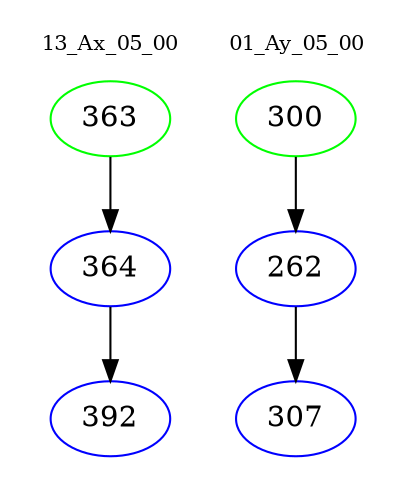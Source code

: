 digraph{
subgraph cluster_0 {
color = white
label = "13_Ax_05_00";
fontsize=10;
T0_363 [label="363", color="green"]
T0_363 -> T0_364 [color="black"]
T0_364 [label="364", color="blue"]
T0_364 -> T0_392 [color="black"]
T0_392 [label="392", color="blue"]
}
subgraph cluster_1 {
color = white
label = "01_Ay_05_00";
fontsize=10;
T1_300 [label="300", color="green"]
T1_300 -> T1_262 [color="black"]
T1_262 [label="262", color="blue"]
T1_262 -> T1_307 [color="black"]
T1_307 [label="307", color="blue"]
}
}
